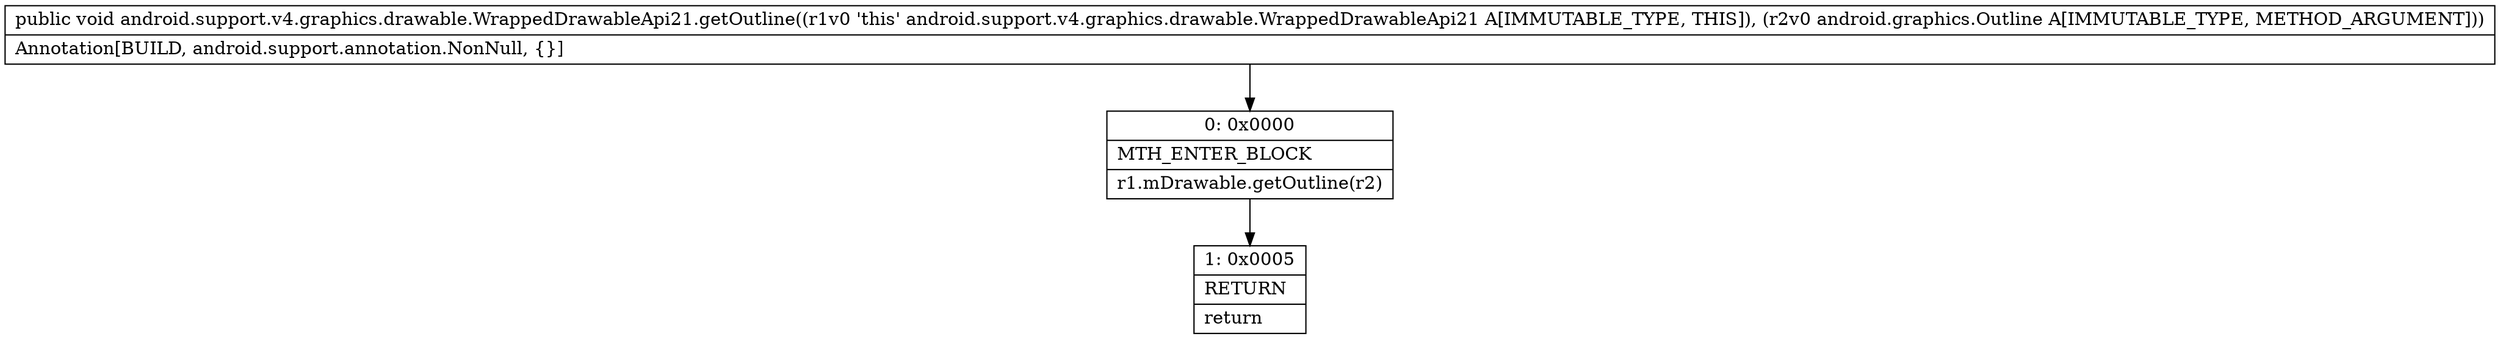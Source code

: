 digraph "CFG forandroid.support.v4.graphics.drawable.WrappedDrawableApi21.getOutline(Landroid\/graphics\/Outline;)V" {
Node_0 [shape=record,label="{0\:\ 0x0000|MTH_ENTER_BLOCK\l|r1.mDrawable.getOutline(r2)\l}"];
Node_1 [shape=record,label="{1\:\ 0x0005|RETURN\l|return\l}"];
MethodNode[shape=record,label="{public void android.support.v4.graphics.drawable.WrappedDrawableApi21.getOutline((r1v0 'this' android.support.v4.graphics.drawable.WrappedDrawableApi21 A[IMMUTABLE_TYPE, THIS]), (r2v0 android.graphics.Outline A[IMMUTABLE_TYPE, METHOD_ARGUMENT]))  | Annotation[BUILD, android.support.annotation.NonNull, \{\}]\l}"];
MethodNode -> Node_0;
Node_0 -> Node_1;
}

